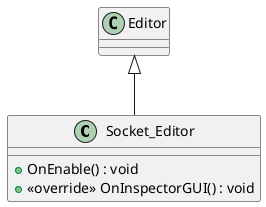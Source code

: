 @startuml
class Socket_Editor {
    + OnEnable() : void
    + <<override>> OnInspectorGUI() : void
}
Editor <|-- Socket_Editor
@enduml
